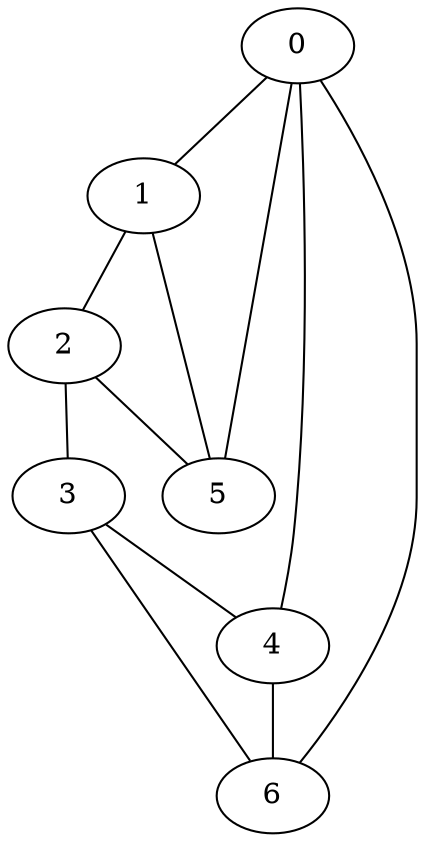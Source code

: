 graph g {0;1;2;3;4;5;6;0 -- 1;0 -- 4;0 -- 5;0 -- 6;1 -- 2;1 -- 5;2 -- 3;2 -- 5;3 -- 4;3 -- 6;4 -- 6;}